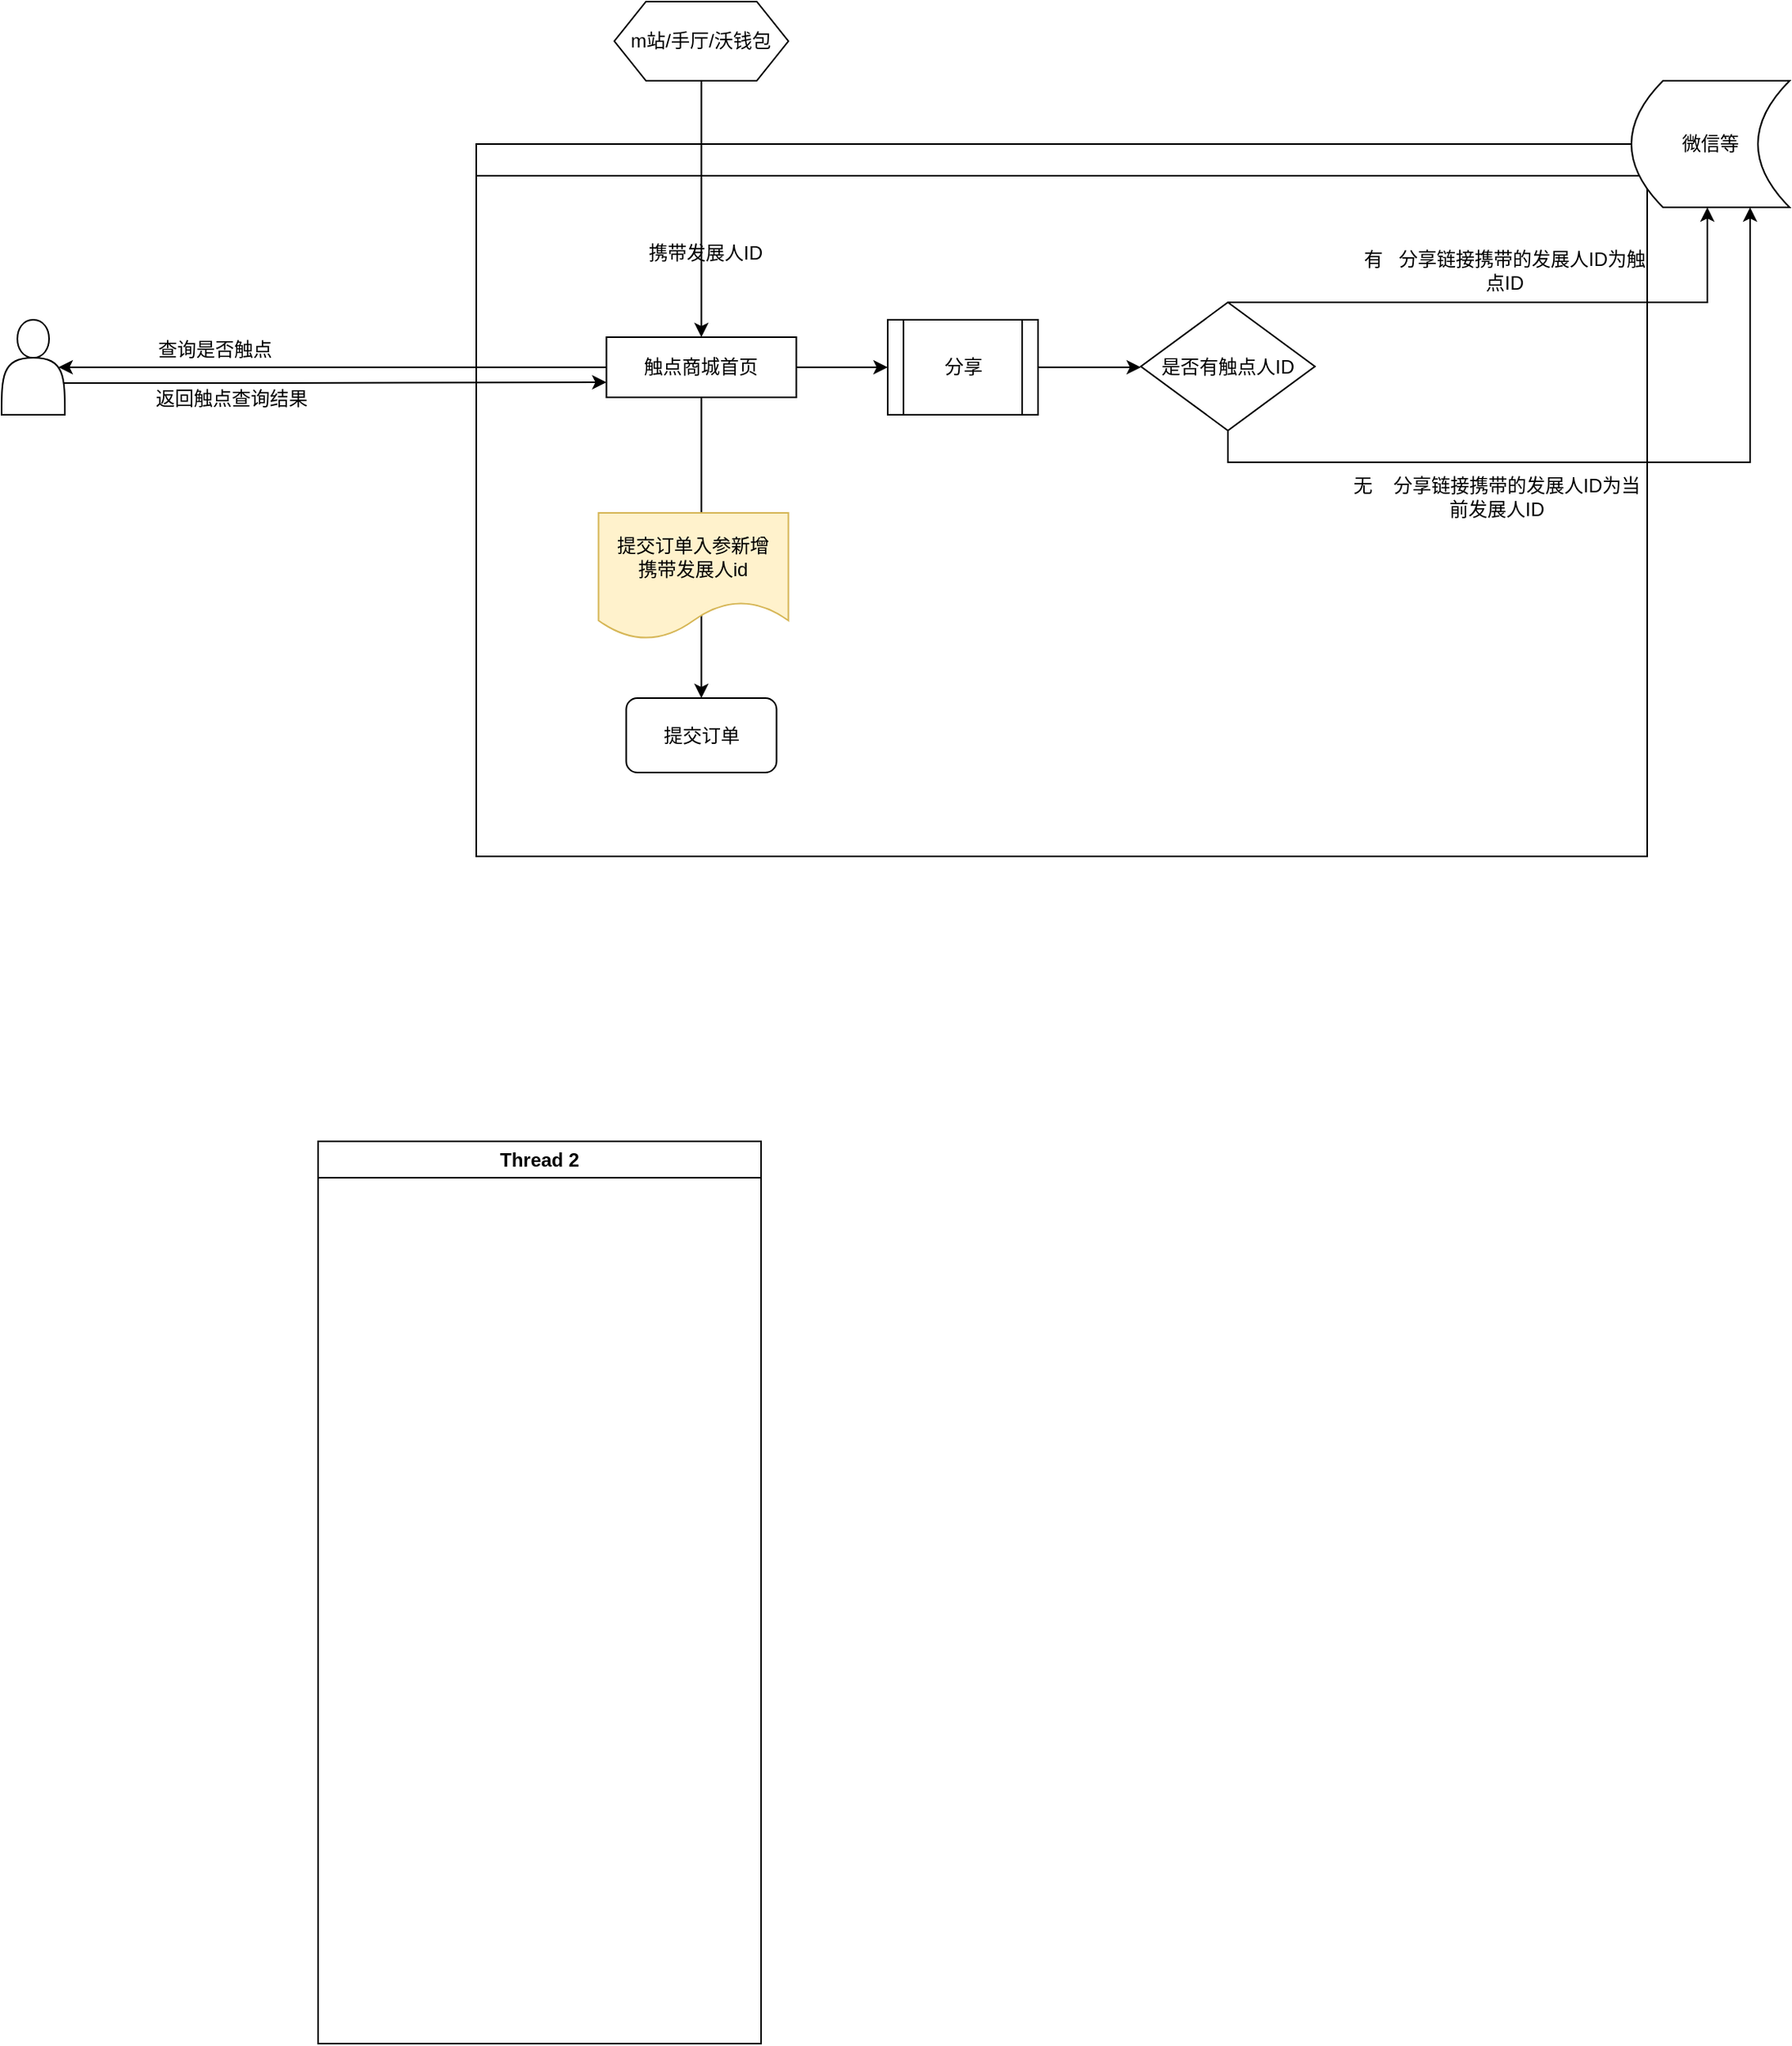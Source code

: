 <mxfile version="14.2.5" type="github">
  <diagram name="Page-1" id="e7e014a7-5840-1c2e-5031-d8a46d1fe8dd">
    <mxGraphModel dx="1204" dy="595" grid="1" gridSize="10" guides="1" tooltips="1" connect="1" arrows="1" fold="1" page="1" pageScale="1" pageWidth="1169" pageHeight="826" background="#ffffff" math="0" shadow="0">
      <root>
        <mxCell id="0" />
        <mxCell id="1" parent="0" />
        <mxCell id="2" value="" style="swimlane;whiteSpace=wrap;startSize=20;" parent="1" vertex="1">
          <mxGeometry x="380" y="140" width="740" height="450" as="geometry" />
        </mxCell>
        <mxCell id="bWuk8rQy6wunyqJOEJpp-48" value="携带发展人ID" style="text;html=1;strokeColor=none;fillColor=none;align=center;verticalAlign=middle;whiteSpace=wrap;rounded=0;" vertex="1" parent="2">
          <mxGeometry x="99.75" y="60" width="90" height="18" as="geometry" />
        </mxCell>
        <mxCell id="bWuk8rQy6wunyqJOEJpp-93" style="edgeStyle=orthogonalEdgeStyle;rounded=0;orthogonalLoop=1;jettySize=auto;html=1;exitX=1;exitY=0.5;exitDx=0;exitDy=0;entryX=0;entryY=0.5;entryDx=0;entryDy=0;" edge="1" parent="2" source="bWuk8rQy6wunyqJOEJpp-49" target="bWuk8rQy6wunyqJOEJpp-91">
          <mxGeometry relative="1" as="geometry" />
        </mxCell>
        <mxCell id="bWuk8rQy6wunyqJOEJpp-49" value="触点商城首页" style="rounded=0;whiteSpace=wrap;html=1;" vertex="1" parent="2">
          <mxGeometry x="82.25" y="122" width="120" height="38" as="geometry" />
        </mxCell>
        <mxCell id="bWuk8rQy6wunyqJOEJpp-50" style="edgeStyle=orthogonalEdgeStyle;rounded=0;orthogonalLoop=1;jettySize=auto;html=1;exitX=0.5;exitY=1;exitDx=0;exitDy=0;" edge="1" parent="2" source="bWuk8rQy6wunyqJOEJpp-49" target="bWuk8rQy6wunyqJOEJpp-49">
          <mxGeometry relative="1" as="geometry" />
        </mxCell>
        <mxCell id="bWuk8rQy6wunyqJOEJpp-78" style="edgeStyle=orthogonalEdgeStyle;rounded=0;orthogonalLoop=1;jettySize=auto;html=1;exitX=0.5;exitY=1;exitDx=0;exitDy=0;" edge="1" parent="2">
          <mxGeometry relative="1" as="geometry">
            <mxPoint x="140" y="280" as="sourcePoint" />
            <mxPoint x="140" y="280" as="targetPoint" />
          </mxGeometry>
        </mxCell>
        <mxCell id="bWuk8rQy6wunyqJOEJpp-87" value="提交订单" style="rounded=1;whiteSpace=wrap;html=1;" vertex="1" parent="2">
          <mxGeometry x="94.75" y="350" width="95" height="47" as="geometry" />
        </mxCell>
        <mxCell id="bWuk8rQy6wunyqJOEJpp-91" value="分享" style="shape=process;whiteSpace=wrap;html=1;backgroundOutline=1;" vertex="1" parent="2">
          <mxGeometry x="260" y="111" width="95" height="60" as="geometry" />
        </mxCell>
        <mxCell id="bWuk8rQy6wunyqJOEJpp-86" style="edgeStyle=orthogonalEdgeStyle;rounded=0;orthogonalLoop=1;jettySize=auto;html=1;exitX=0.5;exitY=1;exitDx=0;exitDy=0;entryX=0.5;entryY=0;entryDx=0;entryDy=0;" edge="1" parent="2" source="bWuk8rQy6wunyqJOEJpp-49" target="bWuk8rQy6wunyqJOEJpp-87">
          <mxGeometry relative="1" as="geometry">
            <mxPoint x="142" y="300" as="targetPoint" />
          </mxGeometry>
        </mxCell>
        <mxCell id="bWuk8rQy6wunyqJOEJpp-88" value="提交订单入参新增&lt;br&gt;携带发展人id" style="shape=document;whiteSpace=wrap;html=1;boundedLbl=1;fillColor=#fff2cc;strokeColor=#d6b656;" vertex="1" parent="2">
          <mxGeometry x="77.25" y="233" width="120" height="80" as="geometry" />
        </mxCell>
        <mxCell id="bWuk8rQy6wunyqJOEJpp-95" value="是否有触点人ID" style="rhombus;whiteSpace=wrap;html=1;" vertex="1" parent="2">
          <mxGeometry x="420" y="100" width="110" height="81" as="geometry" />
        </mxCell>
        <mxCell id="bWuk8rQy6wunyqJOEJpp-107" value="无&amp;nbsp; &amp;nbsp; 分享链接携带的发展人ID为当前发展人ID" style="text;html=1;strokeColor=none;fillColor=none;align=center;verticalAlign=middle;whiteSpace=wrap;rounded=0;" vertex="1" parent="2">
          <mxGeometry x="550" y="213" width="190" height="20" as="geometry" />
        </mxCell>
        <mxCell id="bWuk8rQy6wunyqJOEJpp-106" value="有&amp;nbsp; &amp;nbsp;分享链接携带的发展人ID为触点ID" style="text;html=1;strokeColor=none;fillColor=none;align=center;verticalAlign=middle;whiteSpace=wrap;rounded=0;" vertex="1" parent="2">
          <mxGeometry x="560" y="70" width="180" height="20" as="geometry" />
        </mxCell>
        <mxCell id="3" value="Thread 2" style="swimlane;whiteSpace=wrap" parent="1" vertex="1">
          <mxGeometry x="280" y="770" width="280" height="570" as="geometry" />
        </mxCell>
        <mxCell id="bWuk8rQy6wunyqJOEJpp-66" value="查询是否触点" style="text;html=1;strokeColor=none;fillColor=none;align=center;verticalAlign=middle;whiteSpace=wrap;rounded=0;" vertex="1" parent="1">
          <mxGeometry x="170" y="260" width="90" height="20" as="geometry" />
        </mxCell>
        <mxCell id="bWuk8rQy6wunyqJOEJpp-70" style="edgeStyle=orthogonalEdgeStyle;rounded=0;orthogonalLoop=1;jettySize=auto;html=1;exitX=0;exitY=0.5;exitDx=0;exitDy=0;entryX=0.9;entryY=0.5;entryDx=0;entryDy=0;entryPerimeter=0;" edge="1" parent="1" source="bWuk8rQy6wunyqJOEJpp-49" target="bWuk8rQy6wunyqJOEJpp-71">
          <mxGeometry relative="1" as="geometry">
            <mxPoint x="170" y="281" as="targetPoint" />
          </mxGeometry>
        </mxCell>
        <mxCell id="bWuk8rQy6wunyqJOEJpp-72" style="edgeStyle=orthogonalEdgeStyle;rounded=0;orthogonalLoop=1;jettySize=auto;html=1;exitX=0.5;exitY=1;exitDx=0;exitDy=0;entryX=0;entryY=0.75;entryDx=0;entryDy=0;" edge="1" parent="1" source="bWuk8rQy6wunyqJOEJpp-71" target="bWuk8rQy6wunyqJOEJpp-49">
          <mxGeometry relative="1" as="geometry">
            <mxPoint x="350" y="370" as="targetPoint" />
            <Array as="points">
              <mxPoint x="100" y="291" />
              <mxPoint x="250" y="291" />
            </Array>
          </mxGeometry>
        </mxCell>
        <mxCell id="bWuk8rQy6wunyqJOEJpp-71" value="" style="shape=actor;whiteSpace=wrap;html=1;" vertex="1" parent="1">
          <mxGeometry x="80" y="251" width="40" height="60" as="geometry" />
        </mxCell>
        <mxCell id="bWuk8rQy6wunyqJOEJpp-74" value="返回触点查询结果" style="text;html=1;align=center;verticalAlign=middle;resizable=0;points=[];autosize=1;" vertex="1" parent="1">
          <mxGeometry x="170" y="291" width="110" height="20" as="geometry" />
        </mxCell>
        <mxCell id="bWuk8rQy6wunyqJOEJpp-94" style="edgeStyle=orthogonalEdgeStyle;rounded=0;orthogonalLoop=1;jettySize=auto;html=1;exitX=1;exitY=0.5;exitDx=0;exitDy=0;" edge="1" parent="1" source="bWuk8rQy6wunyqJOEJpp-91">
          <mxGeometry relative="1" as="geometry">
            <mxPoint x="800" y="281" as="targetPoint" />
          </mxGeometry>
        </mxCell>
        <mxCell id="bWuk8rQy6wunyqJOEJpp-96" value="微信等" style="shape=dataStorage;whiteSpace=wrap;html=1;fixedSize=1;" vertex="1" parent="1">
          <mxGeometry x="1110" y="100" width="100" height="80" as="geometry" />
        </mxCell>
        <mxCell id="bWuk8rQy6wunyqJOEJpp-102" style="edgeStyle=orthogonalEdgeStyle;rounded=0;orthogonalLoop=1;jettySize=auto;html=1;exitX=0.5;exitY=0;exitDx=0;exitDy=0;" edge="1" parent="1" source="bWuk8rQy6wunyqJOEJpp-95">
          <mxGeometry relative="1" as="geometry">
            <mxPoint x="1158" y="180" as="targetPoint" />
            <Array as="points">
              <mxPoint x="1158" y="240" />
            </Array>
          </mxGeometry>
        </mxCell>
        <mxCell id="bWuk8rQy6wunyqJOEJpp-109" style="edgeStyle=orthogonalEdgeStyle;rounded=0;orthogonalLoop=1;jettySize=auto;html=1;exitX=0.5;exitY=1;exitDx=0;exitDy=0;entryX=0.5;entryY=0;entryDx=0;entryDy=0;" edge="1" parent="1" source="bWuk8rQy6wunyqJOEJpp-85" target="bWuk8rQy6wunyqJOEJpp-49">
          <mxGeometry relative="1" as="geometry" />
        </mxCell>
        <mxCell id="bWuk8rQy6wunyqJOEJpp-85" value="&lt;span&gt;m站/手厅/沃钱包&lt;/span&gt;" style="shape=hexagon;perimeter=hexagonPerimeter2;whiteSpace=wrap;html=1;fixedSize=1;" vertex="1" parent="1">
          <mxGeometry x="467.25" y="50" width="110" height="50" as="geometry" />
        </mxCell>
        <mxCell id="bWuk8rQy6wunyqJOEJpp-110" style="edgeStyle=orthogonalEdgeStyle;rounded=0;orthogonalLoop=1;jettySize=auto;html=1;exitX=0.5;exitY=1;exitDx=0;exitDy=0;entryX=0.75;entryY=1;entryDx=0;entryDy=0;" edge="1" parent="1" source="bWuk8rQy6wunyqJOEJpp-95" target="bWuk8rQy6wunyqJOEJpp-96">
          <mxGeometry relative="1" as="geometry">
            <mxPoint x="1160" y="230" as="targetPoint" />
          </mxGeometry>
        </mxCell>
      </root>
    </mxGraphModel>
  </diagram>
</mxfile>
